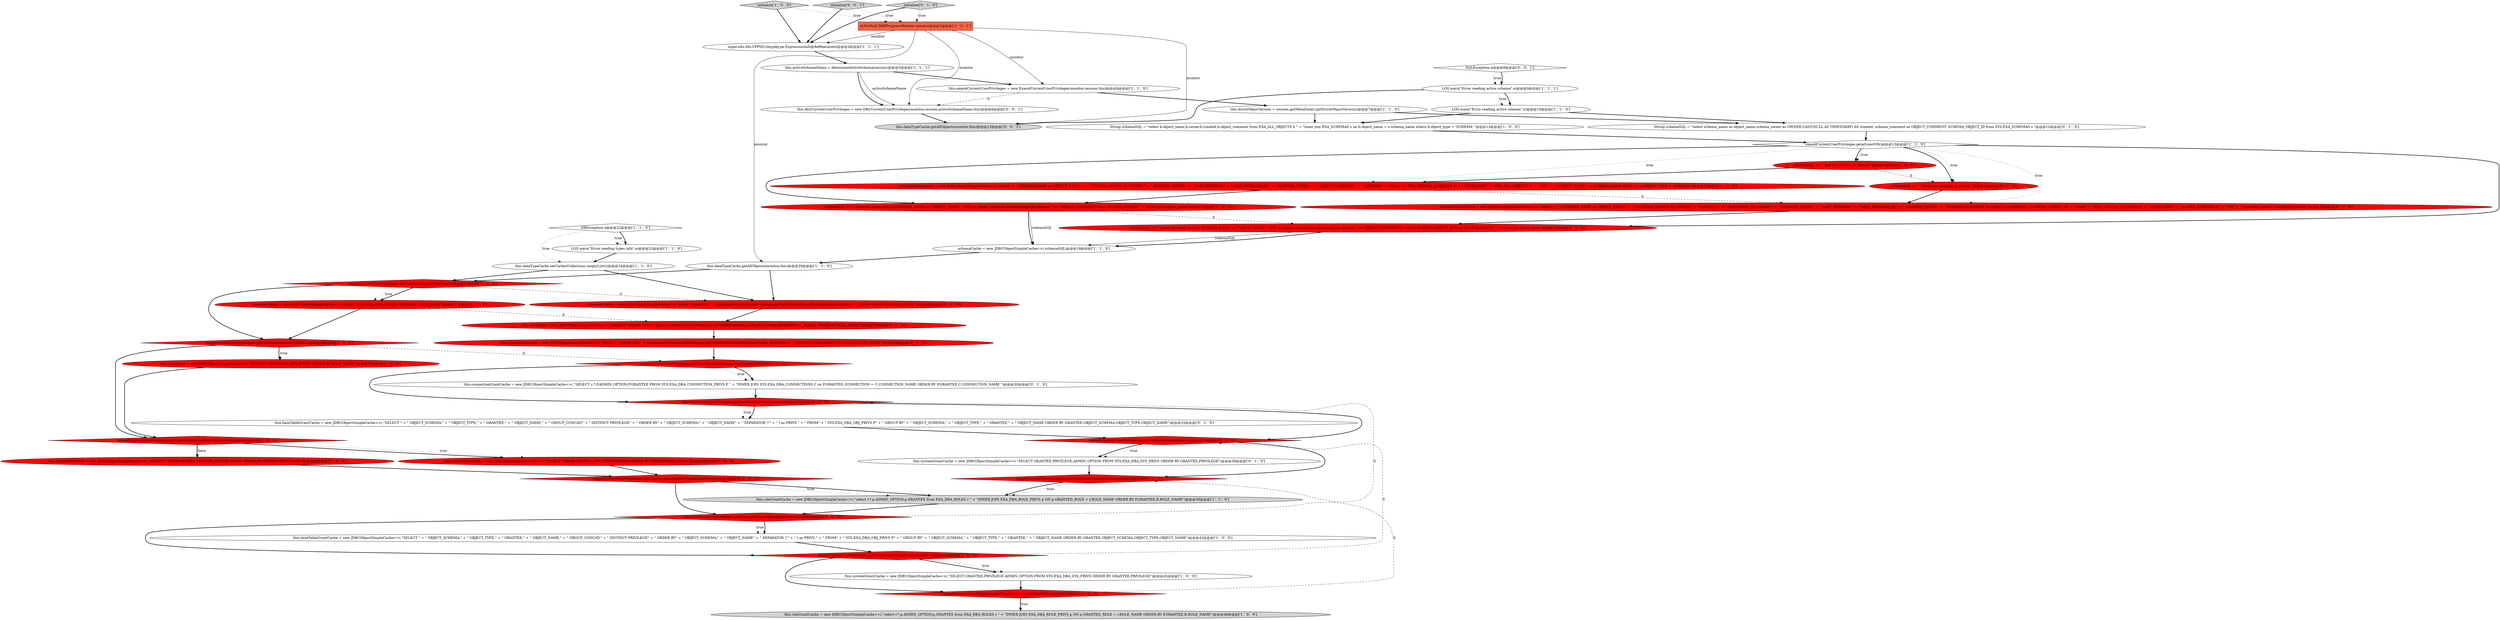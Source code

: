 digraph {
31 [style = filled, label = "@NotNull DBRProgressMonitor monitor@@@2@@@['1', '1', '1']", fillcolor = tomato, shape = box image = "AAA0AAABBB1BBB"];
15 [style = filled, label = "this.dataTypeCache.getAllObjects(monitor,this)@@@20@@@['1', '1', '0']", fillcolor = white, shape = ellipse image = "AAA0AAABBB1BBB"];
49 [style = filled, label = "this.dataTypeCache.getAllObjects(monitor,this)@@@12@@@['0', '0', '1']", fillcolor = lightgray, shape = ellipse image = "AAA0AAABBB3BBB"];
5 [style = filled, label = "LOG.warn(\"Error reading active schema\",e)@@@10@@@['1', '1', '0']", fillcolor = white, shape = ellipse image = "AAA0AAABBB1BBB"];
39 [style = filled, label = "exasolCurrentUserPrivileges.getUserHasDictionaryAccess()@@@35@@@['0', '1', '0']", fillcolor = red, shape = diamond image = "AAA1AAABBB2BBB"];
46 [style = filled, label = "this.systemGrantCache = new JDBCObjectSimpleCache<>(,\"SELECT GRANTEE,PRIVILEGE,ADMIN_OPTION FROM SYS.EXA_DBA_SYS_PRIVS ORDER BY GRANTEE,PRIVILEGE\")@@@36@@@['0', '1', '0']", fillcolor = white, shape = ellipse image = "AAA0AAABBB2BBB"];
0 [style = filled, label = "this.connectionCache = new JDBCObjectSimpleCache<>(,\"SELECT * FROM SYS.EXA_SESSION_CONNECTIONS ORDER BY CONNECTION_NAME\")@@@36@@@['1', '0', '0']", fillcolor = red, shape = ellipse image = "AAA1AAABBB1BBB"];
22 [style = filled, label = "this.driverMajorVersion = session.getMetaData().getDriverMajorVersion()@@@7@@@['1', '1', '0']", fillcolor = white, shape = ellipse image = "AAA0AAABBB1BBB"];
4 [style = filled, label = "schemaSQL += \" and not schema_is_virtual \"@@@14@@@['1', '0', '0']", fillcolor = red, shape = ellipse image = "AAA1AAABBB1BBB"];
30 [style = filled, label = "this.baseTableGrantCache = new JDBCObjectSimpleCache<>(,\"SELECT \" + \" OBJECT_SCHEMA,\" + \" OBJECT_TYPE,\" + \" GRANTEE,\" + \" OBJECT_NAME,\" + \" GROUP_CONCAT(\" + \" DISTINCT PRIVILEGE\" + \" ORDER BY\" + \" OBJECT_SCHEMA,\" + \" OBJECT_NAME\" + \" SEPARATOR '|'\" + \" ) as PRIVS \" + \" FROM\" + \" SYS.EXA_DBA_OBJ_PRIVS P\" + \" GROUP BY\" + \" OBJECT_SCHEMA,\" + \" OBJECT_TYPE,\" + \" GRANTEE,\" + \" OBJECT_NAME ORDER BY GRANTEE,OBJECT_SCHEMA,OBJECT_TYPE,OBJECT_NAME\")@@@42@@@['1', '0', '0']", fillcolor = white, shape = ellipse image = "AAA0AAABBB1BBB"];
21 [style = filled, label = "this.roleGrantCache = new JDBCObjectSimpleCache<>(,\"select r.*,p.ADMIN_OPTION,p.GRANTEE from EXA_DBA_ROLES r \" + \"INNER JOIN EXA_DBA_ROLE_PRIVS p ON p.GRANTED_ROLE = r.ROLE_NAME ORDER BY P.GRANTEE,R.ROLE_NAME\")@@@39@@@['1', '1', '0']", fillcolor = lightgray, shape = ellipse image = "AAA0AAABBB1BBB"];
8 [style = filled, label = "String schemaSQL = \"select b.object_name,b.owner,b.created,b.object_comment from EXA_ALL_OBJECTS b \" + \"inner join EXA_SCHEMAS s on b.object_name = s.schema_name where b.object_type = 'SCHEMA' \"@@@12@@@['1', '0', '0']", fillcolor = white, shape = ellipse image = "AAA0AAABBB1BBB"];
11 [style = filled, label = "exasolCurrentUserPrivileges.getUserIsAuthorizedForUsers()@@@26@@@['1', '0', '0']", fillcolor = red, shape = diamond image = "AAA1AAABBB1BBB"];
37 [style = filled, label = "exasolCurrentUserPrivileges.getUserHasDictionaryAccess()@@@32@@@['0', '1', '0']", fillcolor = red, shape = diamond image = "AAA1AAABBB2BBB"];
48 [style = filled, label = "this.db2CurrentUserPrivileges = new DB2CurrentUserPrivileges(monitor,session,activeSchemaName,this)@@@6@@@['0', '0', '1']", fillcolor = white, shape = ellipse image = "AAA0AAABBB3BBB"];
29 [style = filled, label = "this.dataTypeCache.setCache(Collections.emptyList())@@@24@@@['1', '1', '0']", fillcolor = white, shape = ellipse image = "AAA0AAABBB1BBB"];
42 [style = filled, label = "String schemaSQL = \"select schema_name as object_name,schema_owner as OWNER,CAST(NULL AS TIMESTAMP) AS created, schema_comment as OBJECT_COMMENT, SCHEMA_OBJECT_ID from SYS.EXA_SCHEMAS s \"@@@12@@@['0', '1', '0']", fillcolor = white, shape = ellipse image = "AAA0AAABBB2BBB"];
33 [style = filled, label = "schemaSQL += \" union all select distinct SCHEMA_NAME as \"OBJECT_NAME\", 'SYS' as owner, cast(null as timestamp) as created, '' as \"OBJECT_COMMENT\", null as SCHEMA_OBJECT_ID from SYS.EXA_SYSCAT \" + \"order by object_name\"@@@17@@@['0', '1', '0']", fillcolor = red, shape = ellipse image = "AAA1AAABBB2BBB"];
35 [style = filled, label = "exasolCurrentUserPrivileges.getUserHasDictionaryAccess()@@@38@@@['0', '1', '0']", fillcolor = red, shape = diamond image = "AAA1AAABBB2BBB"];
51 [style = filled, label = "SQLException e@@@8@@@['0', '0', '1']", fillcolor = white, shape = diamond image = "AAA0AAABBB3BBB"];
19 [style = filled, label = "DBException e@@@22@@@['1', '1', '0']", fillcolor = white, shape = diamond image = "AAA0AAABBB1BBB"];
24 [style = filled, label = "exasolCurrentUserPrivileges.getUserIsAuthorizedForObjectPrivs()@@@41@@@['1', '0', '0']", fillcolor = red, shape = diamond image = "AAA1AAABBB1BBB"];
47 [style = filled, label = "this.baseTableGrantCache = new JDBCObjectSimpleCache<>(,\"SELECT \" + \" OBJECT_SCHEMA,\" + \" OBJECT_TYPE,\" + \" GRANTEE,\" + \" OBJECT_NAME,\" + \" GROUP_CONCAT(\" + \" DISTINCT PRIVILEGE\" + \" ORDER BY\" + \" OBJECT_SCHEMA,\" + \" OBJECT_NAME\" + \" SEPARATOR '|'\" + \" ) as PRIVS \" + \" FROM\" + \" SYS.EXA_DBA_OBJ_PRIVS P\" + \" GROUP BY\" + \" OBJECT_SCHEMA,\" + \" OBJECT_TYPE,\" + \" GRANTEE,\" + \" OBJECT_NAME ORDER BY GRANTEE,OBJECT_SCHEMA,OBJECT_TYPE,OBJECT_NAME\")@@@33@@@['0', '1', '0']", fillcolor = white, shape = ellipse image = "AAA0AAABBB2BBB"];
20 [style = filled, label = "LOG.warn(\"Error reading types info\",e)@@@23@@@['1', '1', '0']", fillcolor = white, shape = ellipse image = "AAA0AAABBB1BBB"];
50 [style = filled, label = "initialize['0', '0', '1']", fillcolor = lightgray, shape = diamond image = "AAA0AAABBB3BBB"];
28 [style = filled, label = "this.roleGrantCache = new JDBCObjectSimpleCache<>(,\"select r.*,p.ADMIN_OPTION,p.GRANTEE from EXA_DBA_ROLES r \" + \"INNER JOIN EXA_DBA_ROLE_PRIVS p ON p.GRANTED_ROLE = r.ROLE_NAME ORDER BY P.GRANTEE,R.ROLE_NAME\")@@@48@@@['1', '0', '0']", fillcolor = lightgray, shape = ellipse image = "AAA0AAABBB1BBB"];
2 [style = filled, label = "schemaCache = new JDBCObjectSimpleCache<>(,schemaSQL)@@@18@@@['1', '1', '0']", fillcolor = white, shape = ellipse image = "AAA0AAABBB1BBB"];
6 [style = filled, label = "LOG.warn(\"Error reading active schema\",e)@@@9@@@['1', '1', '1']", fillcolor = white, shape = ellipse image = "AAA0AAABBB1BBB"];
23 [style = filled, label = "this.connectionCache = new JDBCObjectSimpleCache<>(,\"SELECT * FROM SYS.EXA_DBA_CONNECTIONS ORDER BY CONNECTION_NAME\")@@@33@@@['1', '0', '0']", fillcolor = red, shape = ellipse image = "AAA1AAABBB1BBB"];
41 [style = filled, label = "this.connectionCache = new JDBCObjectSimpleCache<>(,\"SELECT * FROM SYS.\" + this.exasolCurrentUserPrivileges.getTablePrefix(ExasolSysTablePrefix.SESSION) + \"_CONNECTIONS ORDER BY CONNECTION_NAME\")@@@28@@@['0', '1', '0']", fillcolor = red, shape = ellipse image = "AAA1AAABBB2BBB"];
13 [style = filled, label = "this.userCache = new JDBCObjectSimpleCache<>(,\"select * from EXA_DBA_USERS ORDER BY USER_NAME\")@@@27@@@['1', '0', '0']", fillcolor = red, shape = ellipse image = "AAA1AAABBB1BBB"];
44 [style = filled, label = "schemaSQL += \" where not schema_is_virtual \"@@@14@@@['0', '1', '0']", fillcolor = red, shape = ellipse image = "AAA1AAABBB2BBB"];
10 [style = filled, label = "exasolCurrentUserPrivileges.getUserIsAuthorizedForConnectionPrivs()@@@38@@@['1', '0', '0']", fillcolor = red, shape = diamond image = "AAA1AAABBB1BBB"];
34 [style = filled, label = "this.connectionGrantCache = new JDBCObjectSimpleCache<>(,\"SELECT c.*,P.ADMIN_OPTION,P.GRANTEE FROM SYS.EXA_DBA_CONNECTION_PRIVS P \" + \"INNER JOIN SYS.EXA_DBA_CONNECTIONS C on P.GRANTED_CONNECTION = C.CONNECTION_NAME ORDER BY P.GRANTEE,C.CONNECTION_NAME \")@@@30@@@['0', '1', '0']", fillcolor = white, shape = ellipse image = "AAA0AAABBB2BBB"];
43 [style = filled, label = "this.userCache = new JDBCObjectSimpleCache<>(,\"select * from SYS.\" + this.exasolCurrentUserPrivileges.getTablePrefix(ExasolSysTablePrefix.USER) + \"_USERS ORDER BY USER_NAME\")@@@26@@@['0', '1', '0']", fillcolor = red, shape = ellipse image = "AAA1AAABBB2BBB"];
16 [style = filled, label = "this.exasolCurrentUserPrivileges = new ExasolCurrentUserPrivileges(monitor,session,this)@@@6@@@['1', '1', '0']", fillcolor = white, shape = ellipse image = "AAA0AAABBB1BBB"];
45 [style = filled, label = "exasolCurrentUserPrivileges.getUserHasDictionaryAccess()@@@29@@@['0', '1', '0']", fillcolor = red, shape = diamond image = "AAA1AAABBB2BBB"];
17 [style = filled, label = "this.activeSchemaName = determineActiveSchema(session)@@@5@@@['1', '1', '1']", fillcolor = white, shape = ellipse image = "AAA0AAABBB1BBB"];
25 [style = filled, label = "exasolCurrentUserPrivileges.getUserIsAuthorizedForSystemPrivs()@@@44@@@['1', '0', '0']", fillcolor = red, shape = diamond image = "AAA1AAABBB1BBB"];
38 [style = filled, label = "this.roleCache = new JDBCObjectSimpleCache<>(,\"SELECT * FROM SYS.\" + this.exasolCurrentUserPrivileges.getTablePrefix(ExasolSysTablePrefix.SESSION) + \"_ROLES ORDER BY ROLE_NAME\")@@@27@@@['0', '1', '0']", fillcolor = red, shape = ellipse image = "AAA1AAABBB2BBB"];
9 [style = filled, label = "exasolCurrentUserPrivileges.getatLeastV6()@@@13@@@['1', '1', '0']", fillcolor = white, shape = diamond image = "AAA0AAABBB1BBB"];
3 [style = filled, label = "this.systemGrantCache = new JDBCObjectSimpleCache<>(,\"SELECT GRANTEE,PRIVILEGE,ADMIN_OPTION FROM SYS.EXA_DBA_SYS_PRIVS ORDER BY GRANTEE,PRIVILEGE\")@@@45@@@['1', '0', '0']", fillcolor = white, shape = ellipse image = "AAA0AAABBB1BBB"];
12 [style = filled, label = "virtualSchemaCache = new JDBCObjectSimpleCache<>(,\"select\" + \" SCHEMA_NAME as OBJECT_NAME,\" + \" SCHEMA_OWNER AS OWNER,\" + \" ADAPTER_SCRIPT,\" + \" LAST_REFRESH,\" + \" LAST_REFRESH_BY,\" + \" ADAPTER_NOTES,\" + \" OBJECT_COMMENT,\" + \" CREATED\" + \" from\" + \" EXA_VIRTUAL_SCHEMAS s\" + \" INNER JOIN\" + \" EXA_ALL_OBJECTS o\" + \" ON\" + \" o.OBJECT_NAME = s.SCHEMA_NAME AND\" + \" o.OBJECT_TYPE = 'SCHEMA'\")@@@15@@@['1', '0', '0']", fillcolor = red, shape = ellipse image = "AAA1AAABBB1BBB"];
14 [style = filled, label = "exasolCurrentUserPrivileges.getUserIsAuthorizedForRolePrivs()@@@47@@@['1', '0', '0']", fillcolor = red, shape = diamond image = "AAA1AAABBB1BBB"];
18 [style = filled, label = "initialize['1', '0', '0']", fillcolor = lightgray, shape = diamond image = "AAA0AAABBB1BBB"];
1 [style = filled, label = "exasolCurrentUserPrivileges.getUserIsAuthorizedForRoles()@@@29@@@['1', '0', '0']", fillcolor = red, shape = diamond image = "AAA1AAABBB1BBB"];
7 [style = filled, label = "super.edu.fdu.CPPDG.tinypdg.pe.ExpressionInfo@8ef6emonitor@@@3@@@['1', '1', '1']", fillcolor = white, shape = ellipse image = "AAA0AAABBB1BBB"];
26 [style = filled, label = "schemaSQL += \" union all select distinct SCHEMA_NAME as \"OBJECT_NAME\", 'SYS' as owner, cast(null as timestamp) as created, '' as \"OBJECT_COMMENT\" from SYS.EXA_SYSCAT \" + \"order by b.object_name\"@@@17@@@['1', '0', '0']", fillcolor = red, shape = ellipse image = "AAA1AAABBB1BBB"];
36 [style = filled, label = "virtualSchemaCache = new JDBCObjectSimpleCache<>(,\"select\" + \" s.SCHEMA_NAME as OBJECT_NAME,\" + \" s.SCHEMA_OWNER AS OWNER,\" + \"CAST(NULL AS TIMESTAMP) AS created, \" + \" ADAPTER_SCRIPT,\" + \" LAST_REFRESH,\" + \" LAST_REFRESH_BY,\" + \" ADAPTER_NOTES,\" + \" SCHEMA_COMMENT AS OBJECT_COMMENT, s.SCHEMA_OBJECT_ID\" + \" from\" + \" EXA_VIRTUAL_SCHEMAS s\" + \" INNER JOIN\" + \" sys.EXA_SCHEMAS o\" + \" ON\" + \" o.schema_name = s.SCHEMA_NAME\")@@@15@@@['0', '1', '0']", fillcolor = red, shape = ellipse image = "AAA1AAABBB2BBB"];
27 [style = filled, label = "this.roleCache = new JDBCObjectSimpleCache<>(,\"SELECT * FROM EXA_DBA_ROLES ORDER BY ROLE_NAME\")@@@30@@@['1', '0', '0']", fillcolor = red, shape = ellipse image = "AAA1AAABBB1BBB"];
40 [style = filled, label = "initialize['0', '1', '0']", fillcolor = lightgray, shape = diamond image = "AAA0AAABBB2BBB"];
32 [style = filled, label = "exasolCurrentUserPrivileges.getUserIsAuthorizedForConnections()@@@32@@@['1', '0', '0']", fillcolor = red, shape = diamond image = "AAA1AAABBB1BBB"];
9->12 [style = dotted, label="true"];
27->32 [style = bold, label=""];
32->23 [style = bold, label=""];
10->24 [style = bold, label=""];
31->16 [style = solid, label="monitor"];
32->0 [style = bold, label=""];
42->9 [style = bold, label=""];
1->27 [style = bold, label=""];
40->31 [style = dotted, label="true"];
14->28 [style = bold, label=""];
21->24 [style = bold, label=""];
38->41 [style = bold, label=""];
25->14 [style = bold, label=""];
36->33 [style = bold, label=""];
1->45 [style = dashed, label="0"];
32->0 [style = dotted, label="false"];
13->1 [style = bold, label=""];
24->30 [style = bold, label=""];
22->8 [style = bold, label=""];
9->26 [style = bold, label=""];
15->11 [style = bold, label=""];
31->7 [style = solid, label="monitor"];
11->13 [style = bold, label=""];
2->15 [style = bold, label=""];
39->46 [style = dotted, label="true"];
29->43 [style = bold, label=""];
41->45 [style = bold, label=""];
11->43 [style = dashed, label="0"];
17->16 [style = bold, label=""];
1->27 [style = dotted, label="true"];
48->49 [style = bold, label=""];
9->33 [style = bold, label=""];
19->20 [style = bold, label=""];
25->3 [style = bold, label=""];
17->48 [style = solid, label="activeSchemaName"];
26->33 [style = dashed, label="0"];
6->49 [style = bold, label=""];
35->21 [style = dotted, label="true"];
10->21 [style = bold, label=""];
47->39 [style = bold, label=""];
11->13 [style = dotted, label="true"];
35->21 [style = bold, label=""];
26->2 [style = solid, label="schemaSQL"];
16->48 [style = dashed, label="0"];
31->15 [style = solid, label="monitor"];
19->29 [style = dotted, label="true"];
39->35 [style = bold, label=""];
9->44 [style = bold, label=""];
23->10 [style = bold, label=""];
1->32 [style = bold, label=""];
9->4 [style = dotted, label="true"];
14->35 [style = dashed, label="0"];
18->7 [style = bold, label=""];
29->11 [style = bold, label=""];
4->44 [style = dashed, label="0"];
37->47 [style = bold, label=""];
22->42 [style = bold, label=""];
33->2 [style = solid, label="schemaSQL"];
7->17 [style = bold, label=""];
39->46 [style = bold, label=""];
45->34 [style = dotted, label="true"];
24->30 [style = dotted, label="true"];
51->6 [style = bold, label=""];
13->38 [style = dashed, label="0"];
9->44 [style = dotted, label="true"];
6->5 [style = bold, label=""];
24->37 [style = dashed, label="0"];
43->38 [style = bold, label=""];
14->28 [style = dotted, label="true"];
24->25 [style = bold, label=""];
15->43 [style = bold, label=""];
46->35 [style = bold, label=""];
4->12 [style = bold, label=""];
33->2 [style = bold, label=""];
37->39 [style = bold, label=""];
25->39 [style = dashed, label="0"];
51->6 [style = dotted, label="true"];
5->8 [style = bold, label=""];
44->36 [style = bold, label=""];
20->29 [style = bold, label=""];
11->1 [style = bold, label=""];
32->23 [style = dotted, label="true"];
19->20 [style = dotted, label="true"];
9->4 [style = bold, label=""];
3->14 [style = bold, label=""];
9->36 [style = dotted, label="true"];
30->25 [style = bold, label=""];
50->7 [style = bold, label=""];
12->26 [style = bold, label=""];
16->22 [style = bold, label=""];
26->2 [style = bold, label=""];
0->10 [style = bold, label=""];
31->49 [style = solid, label="monitor"];
40->7 [style = bold, label=""];
50->31 [style = dotted, label="true"];
34->37 [style = bold, label=""];
12->36 [style = dashed, label="0"];
31->48 [style = solid, label="monitor"];
8->9 [style = bold, label=""];
17->48 [style = bold, label=""];
37->47 [style = dotted, label="true"];
25->3 [style = dotted, label="true"];
45->37 [style = bold, label=""];
5->42 [style = bold, label=""];
18->31 [style = dotted, label="true"];
10->21 [style = dotted, label="true"];
45->34 [style = bold, label=""];
6->5 [style = dotted, label="true"];
}
